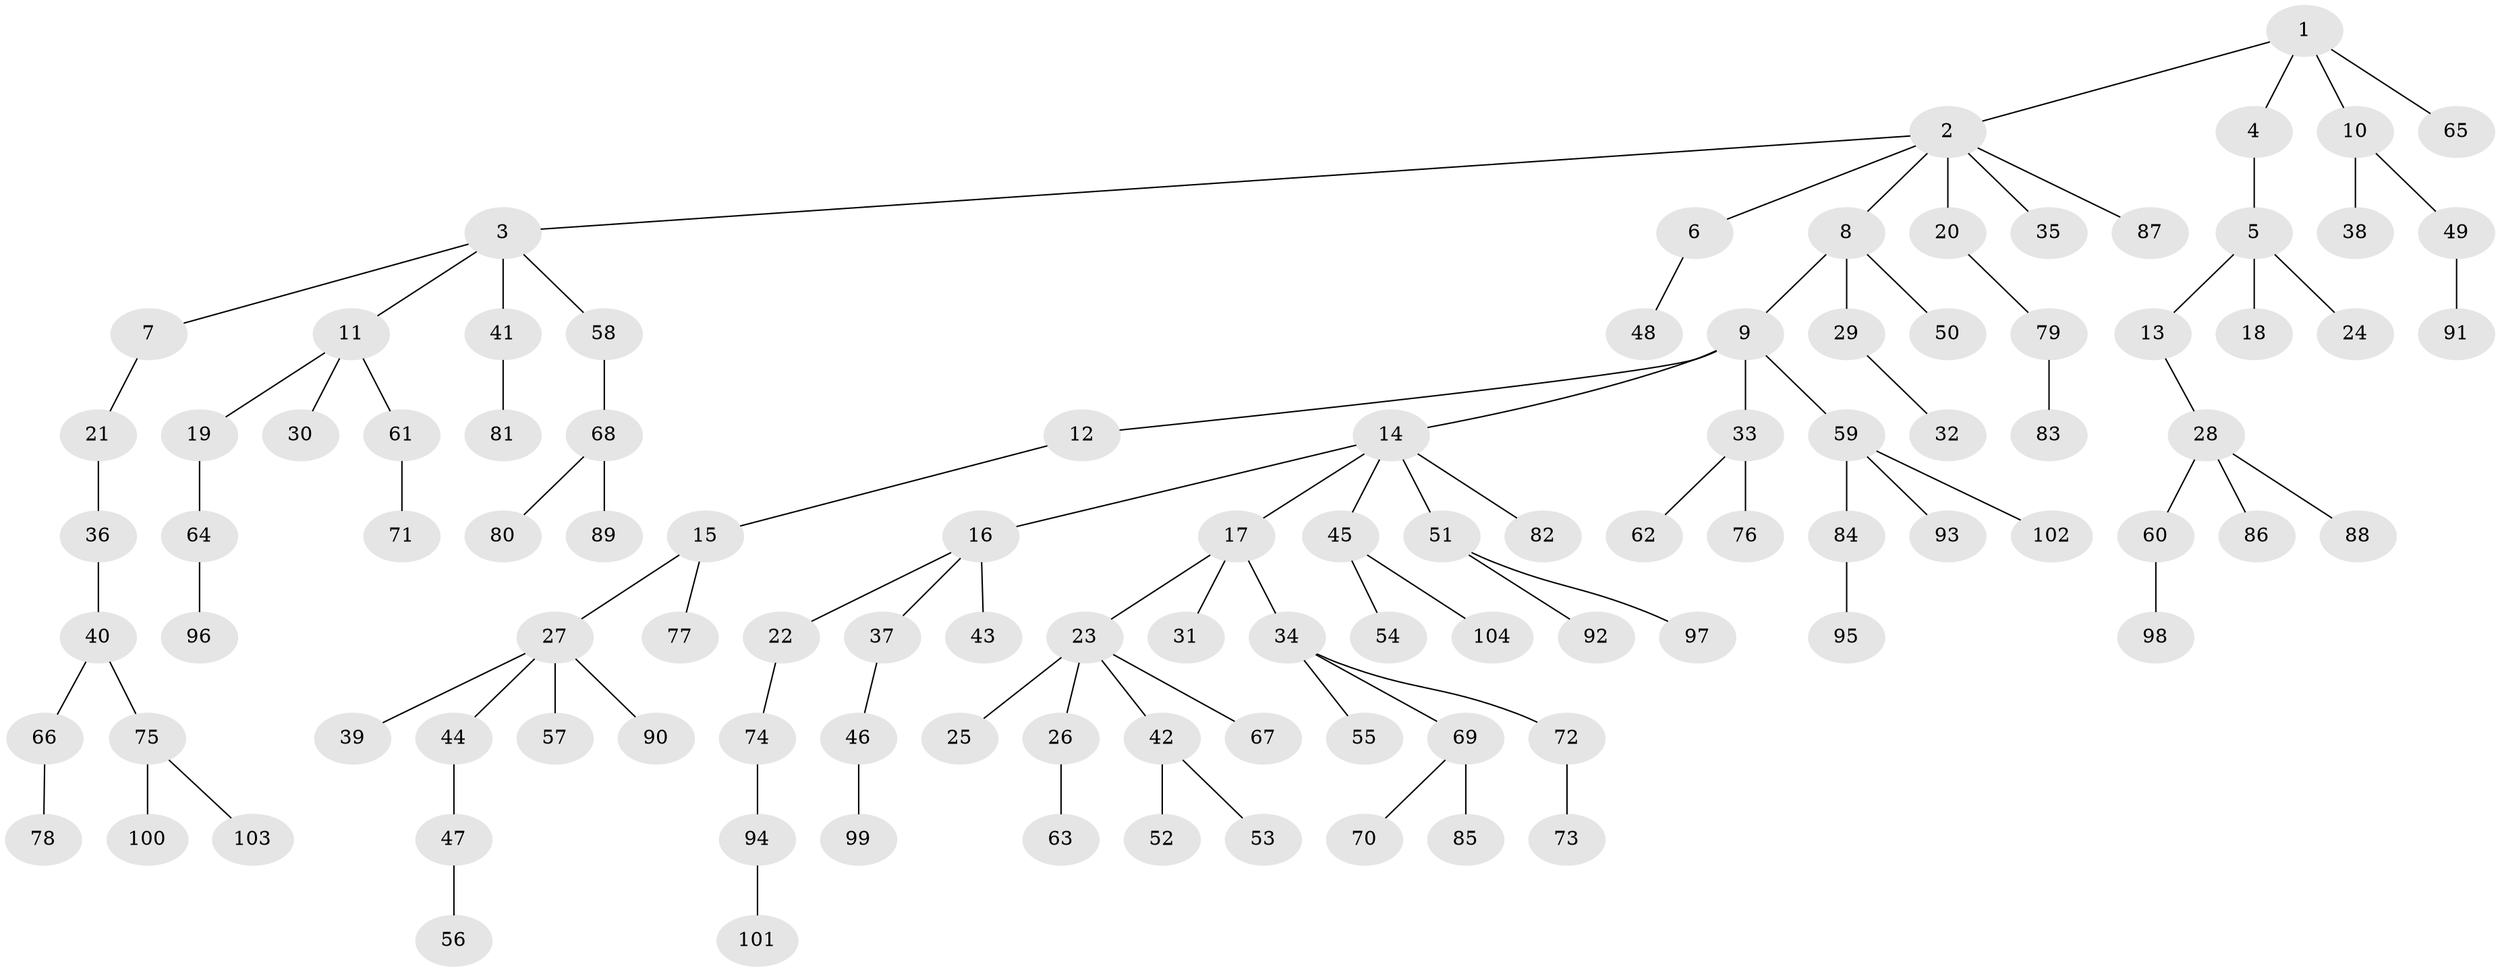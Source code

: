 // coarse degree distribution, {4: 0.08333333333333333, 6: 0.027777777777777776, 5: 0.041666666666666664, 3: 0.08333333333333333, 1: 0.5833333333333334, 2: 0.16666666666666666, 7: 0.013888888888888888}
// Generated by graph-tools (version 1.1) at 2025/52/02/27/25 19:52:12]
// undirected, 104 vertices, 103 edges
graph export_dot {
graph [start="1"]
  node [color=gray90,style=filled];
  1;
  2;
  3;
  4;
  5;
  6;
  7;
  8;
  9;
  10;
  11;
  12;
  13;
  14;
  15;
  16;
  17;
  18;
  19;
  20;
  21;
  22;
  23;
  24;
  25;
  26;
  27;
  28;
  29;
  30;
  31;
  32;
  33;
  34;
  35;
  36;
  37;
  38;
  39;
  40;
  41;
  42;
  43;
  44;
  45;
  46;
  47;
  48;
  49;
  50;
  51;
  52;
  53;
  54;
  55;
  56;
  57;
  58;
  59;
  60;
  61;
  62;
  63;
  64;
  65;
  66;
  67;
  68;
  69;
  70;
  71;
  72;
  73;
  74;
  75;
  76;
  77;
  78;
  79;
  80;
  81;
  82;
  83;
  84;
  85;
  86;
  87;
  88;
  89;
  90;
  91;
  92;
  93;
  94;
  95;
  96;
  97;
  98;
  99;
  100;
  101;
  102;
  103;
  104;
  1 -- 2;
  1 -- 4;
  1 -- 10;
  1 -- 65;
  2 -- 3;
  2 -- 6;
  2 -- 8;
  2 -- 20;
  2 -- 35;
  2 -- 87;
  3 -- 7;
  3 -- 11;
  3 -- 41;
  3 -- 58;
  4 -- 5;
  5 -- 13;
  5 -- 18;
  5 -- 24;
  6 -- 48;
  7 -- 21;
  8 -- 9;
  8 -- 29;
  8 -- 50;
  9 -- 12;
  9 -- 14;
  9 -- 33;
  9 -- 59;
  10 -- 38;
  10 -- 49;
  11 -- 19;
  11 -- 30;
  11 -- 61;
  12 -- 15;
  13 -- 28;
  14 -- 16;
  14 -- 17;
  14 -- 45;
  14 -- 51;
  14 -- 82;
  15 -- 27;
  15 -- 77;
  16 -- 22;
  16 -- 37;
  16 -- 43;
  17 -- 23;
  17 -- 31;
  17 -- 34;
  19 -- 64;
  20 -- 79;
  21 -- 36;
  22 -- 74;
  23 -- 25;
  23 -- 26;
  23 -- 42;
  23 -- 67;
  26 -- 63;
  27 -- 39;
  27 -- 44;
  27 -- 57;
  27 -- 90;
  28 -- 60;
  28 -- 86;
  28 -- 88;
  29 -- 32;
  33 -- 62;
  33 -- 76;
  34 -- 55;
  34 -- 69;
  34 -- 72;
  36 -- 40;
  37 -- 46;
  40 -- 66;
  40 -- 75;
  41 -- 81;
  42 -- 52;
  42 -- 53;
  44 -- 47;
  45 -- 54;
  45 -- 104;
  46 -- 99;
  47 -- 56;
  49 -- 91;
  51 -- 92;
  51 -- 97;
  58 -- 68;
  59 -- 84;
  59 -- 93;
  59 -- 102;
  60 -- 98;
  61 -- 71;
  64 -- 96;
  66 -- 78;
  68 -- 80;
  68 -- 89;
  69 -- 70;
  69 -- 85;
  72 -- 73;
  74 -- 94;
  75 -- 100;
  75 -- 103;
  79 -- 83;
  84 -- 95;
  94 -- 101;
}
